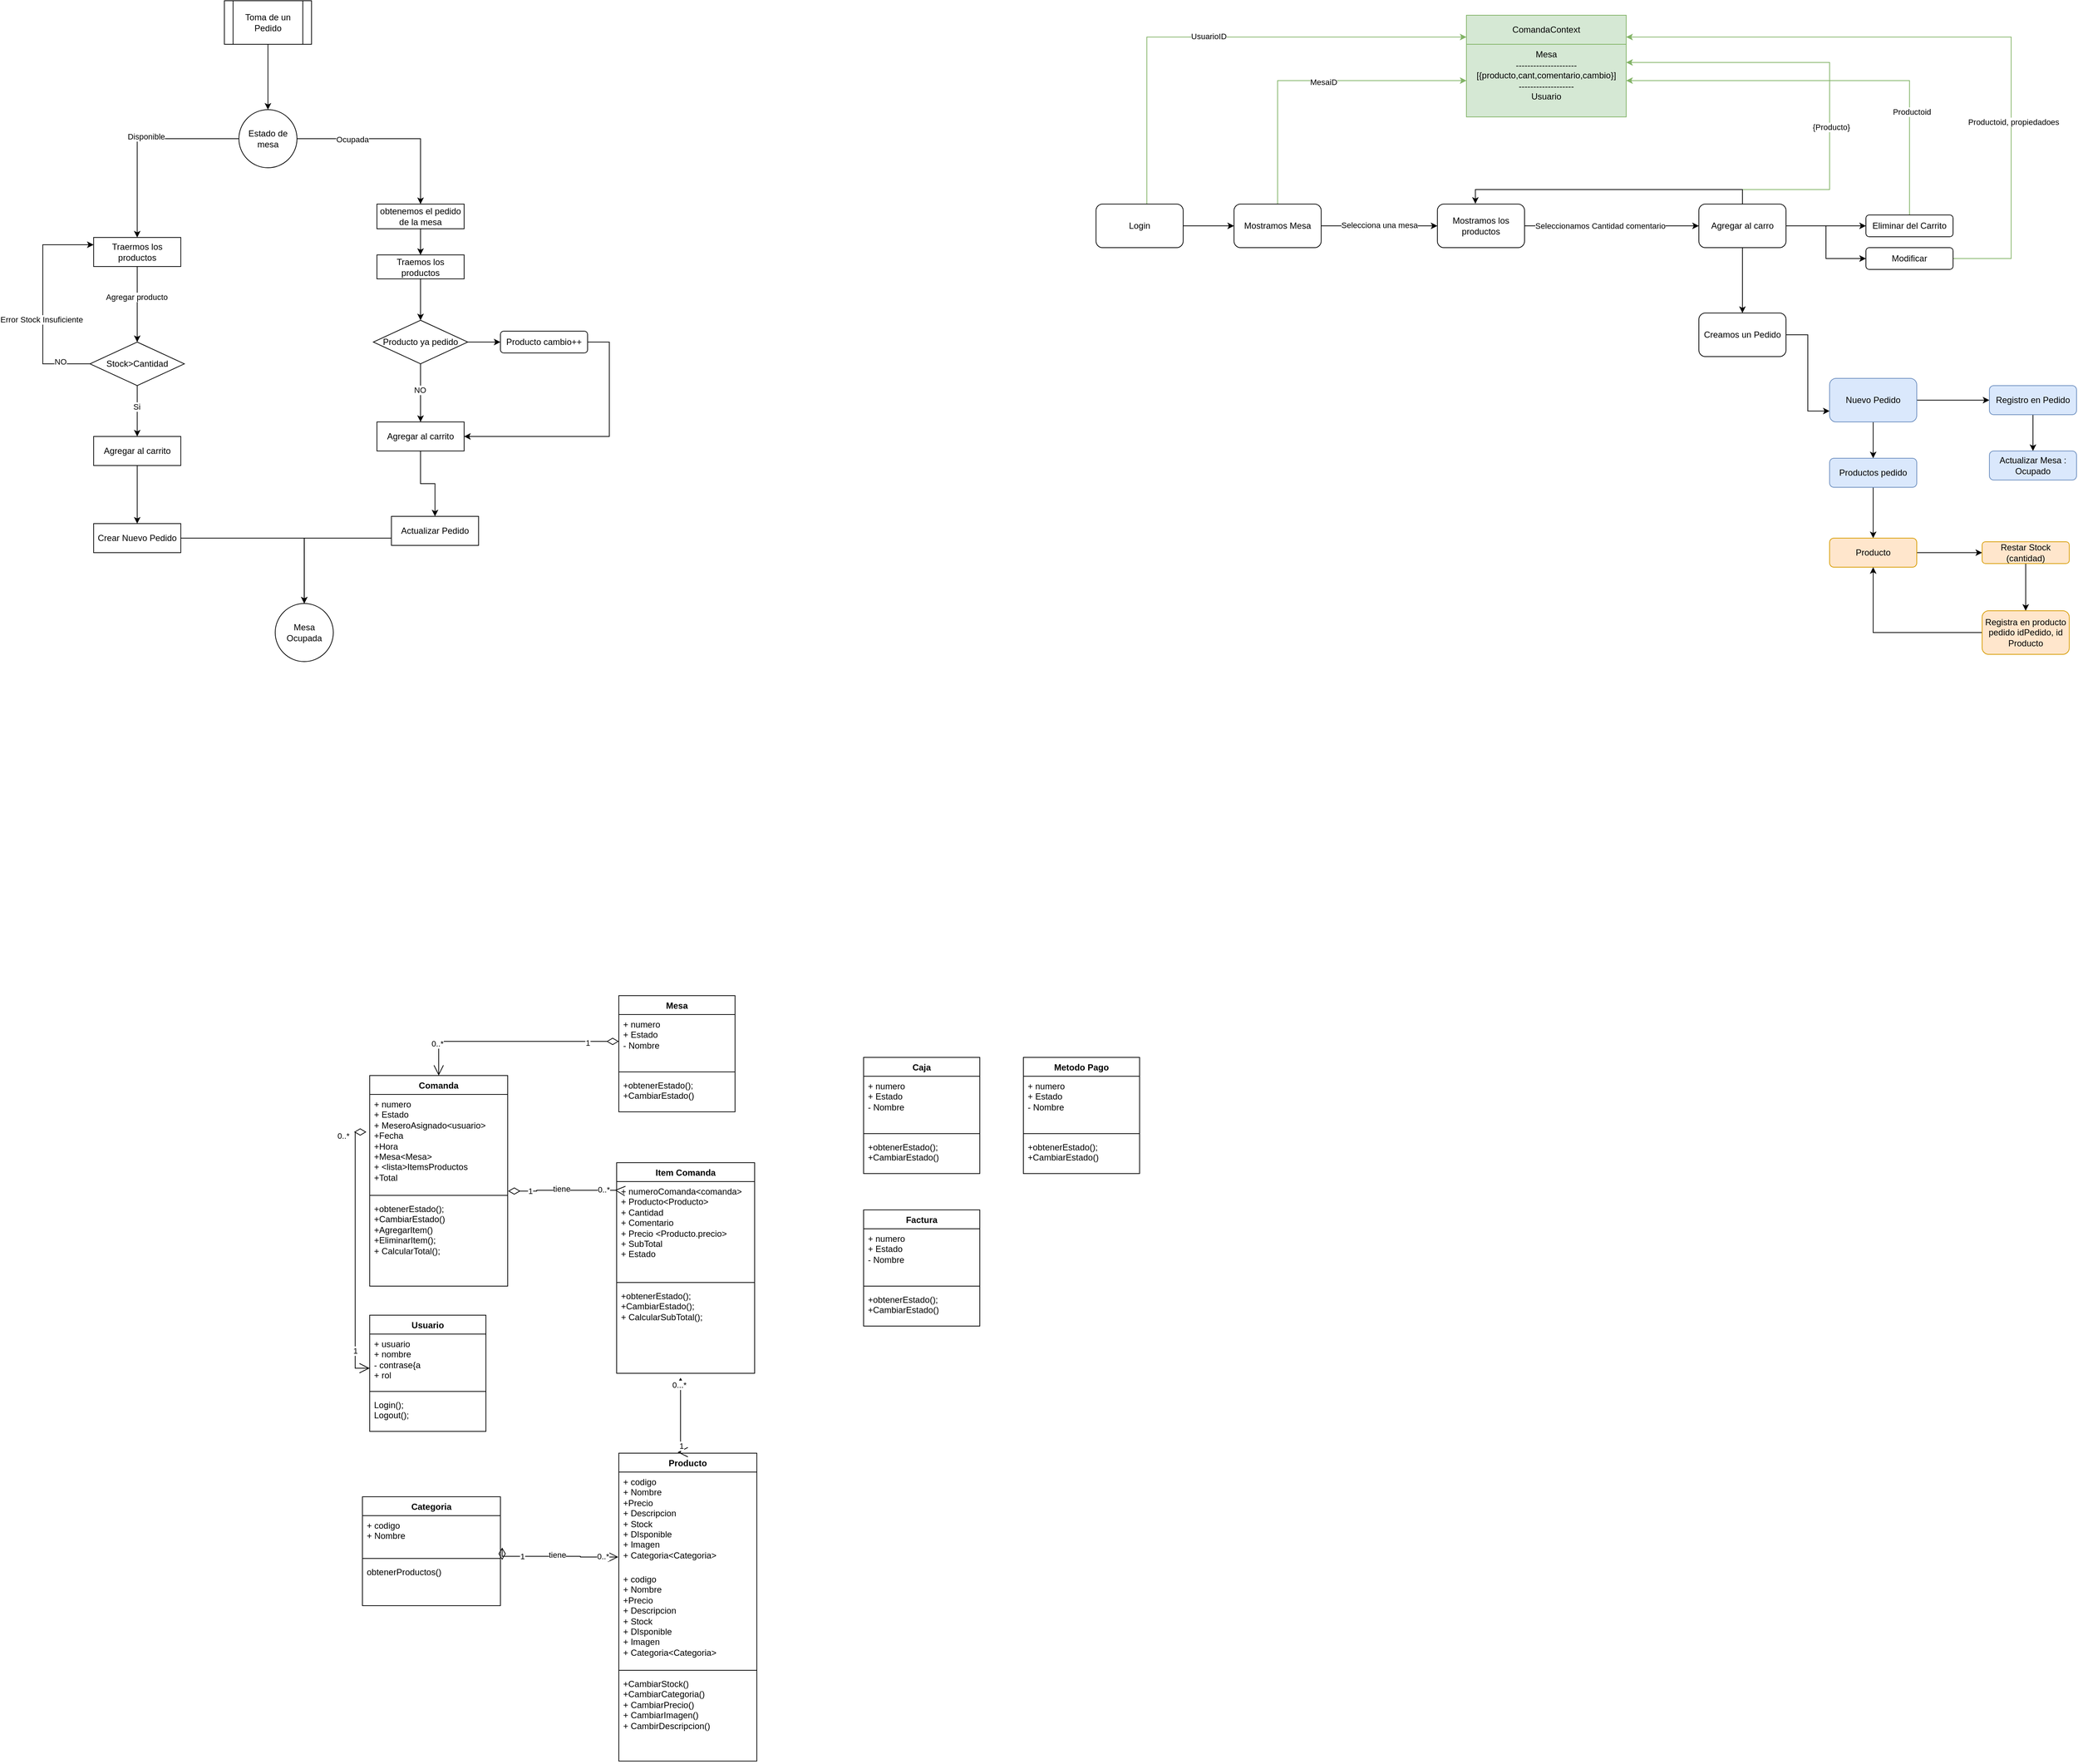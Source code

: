 <mxfile version="24.8.6">
  <diagram name="Página-1" id="ZLfOOwjbxrJCBjGlawMk">
    <mxGraphModel dx="5086" dy="2642" grid="1" gridSize="10" guides="1" tooltips="1" connect="1" arrows="1" fold="1" page="1" pageScale="1" pageWidth="827" pageHeight="1169" math="0" shadow="0">
      <root>
        <mxCell id="0" />
        <mxCell id="1" parent="0" />
        <mxCell id="36kNRSXU-eASTzBY41m4-41" value="" style="edgeStyle=orthogonalEdgeStyle;rounded=0;orthogonalLoop=1;jettySize=auto;html=1;" parent="1" source="36kNRSXU-eASTzBY41m4-36" target="36kNRSXU-eASTzBY41m4-40" edge="1">
          <mxGeometry relative="1" as="geometry" />
        </mxCell>
        <mxCell id="36kNRSXU-eASTzBY41m4-42" value="&lt;div&gt;Seleccionamos Cantidad comentario&lt;/div&gt;" style="edgeLabel;html=1;align=center;verticalAlign=middle;resizable=0;points=[];" parent="36kNRSXU-eASTzBY41m4-41" vertex="1" connectable="0">
          <mxGeometry x="-0.614" y="-1" relative="1" as="geometry">
            <mxPoint x="57" y="-1" as="offset" />
          </mxGeometry>
        </mxCell>
        <mxCell id="36kNRSXU-eASTzBY41m4-36" value="Mostramos los productos" style="rounded=1;whiteSpace=wrap;html=1;" parent="1" vertex="1">
          <mxGeometry x="300" y="-750" width="120" height="60" as="geometry" />
        </mxCell>
        <mxCell id="36kNRSXU-eASTzBY41m4-38" style="edgeStyle=orthogonalEdgeStyle;rounded=0;orthogonalLoop=1;jettySize=auto;html=1;entryX=0;entryY=0.5;entryDx=0;entryDy=0;" parent="1" source="36kNRSXU-eASTzBY41m4-37" target="36kNRSXU-eASTzBY41m4-36" edge="1">
          <mxGeometry relative="1" as="geometry" />
        </mxCell>
        <mxCell id="36kNRSXU-eASTzBY41m4-39" value="Selecciona una mesa" style="edgeLabel;html=1;align=center;verticalAlign=middle;resizable=0;points=[];" parent="36kNRSXU-eASTzBY41m4-38" vertex="1" connectable="0">
          <mxGeometry x="-0.003" y="1" relative="1" as="geometry">
            <mxPoint as="offset" />
          </mxGeometry>
        </mxCell>
        <mxCell id="36kNRSXU-eASTzBY41m4-54" style="edgeStyle=orthogonalEdgeStyle;rounded=0;orthogonalLoop=1;jettySize=auto;html=1;entryX=0;entryY=0.5;entryDx=0;entryDy=0;fillColor=#d5e8d4;strokeColor=#82b366;" parent="1" source="36kNRSXU-eASTzBY41m4-37" target="36kNRSXU-eASTzBY41m4-52" edge="1">
          <mxGeometry relative="1" as="geometry">
            <mxPoint x="80" y="-930" as="targetPoint" />
            <Array as="points">
              <mxPoint x="80" y="-920" />
            </Array>
          </mxGeometry>
        </mxCell>
        <mxCell id="36kNRSXU-eASTzBY41m4-55" value="MesaiD" style="edgeLabel;html=1;align=center;verticalAlign=middle;resizable=0;points=[];" parent="36kNRSXU-eASTzBY41m4-54" vertex="1" connectable="0">
          <mxGeometry x="0.083" y="-2" relative="1" as="geometry">
            <mxPoint as="offset" />
          </mxGeometry>
        </mxCell>
        <mxCell id="36kNRSXU-eASTzBY41m4-37" value="Mostramos Mesa" style="rounded=1;whiteSpace=wrap;html=1;" parent="1" vertex="1">
          <mxGeometry x="20" y="-750" width="120" height="60" as="geometry" />
        </mxCell>
        <mxCell id="36kNRSXU-eASTzBY41m4-46" value="" style="edgeStyle=orthogonalEdgeStyle;rounded=0;orthogonalLoop=1;jettySize=auto;html=1;" parent="1" source="36kNRSXU-eASTzBY41m4-40" target="36kNRSXU-eASTzBY41m4-45" edge="1">
          <mxGeometry relative="1" as="geometry" />
        </mxCell>
        <mxCell id="36kNRSXU-eASTzBY41m4-49" style="edgeStyle=orthogonalEdgeStyle;rounded=0;orthogonalLoop=1;jettySize=auto;html=1;entryX=1;entryY=0.25;entryDx=0;entryDy=0;fillColor=#d5e8d4;strokeColor=#82b366;exitX=0.5;exitY=0;exitDx=0;exitDy=0;" parent="1" source="36kNRSXU-eASTzBY41m4-40" target="36kNRSXU-eASTzBY41m4-52" edge="1">
          <mxGeometry relative="1" as="geometry">
            <mxPoint x="830" y="-750" as="sourcePoint" />
            <mxPoint x="875" y="-760" as="targetPoint" />
            <Array as="points">
              <mxPoint x="720" y="-770" />
              <mxPoint x="840" y="-770" />
              <mxPoint x="840" y="-945" />
            </Array>
          </mxGeometry>
        </mxCell>
        <mxCell id="36kNRSXU-eASTzBY41m4-60" value="{Producto}" style="edgeLabel;html=1;align=center;verticalAlign=middle;resizable=0;points=[];" parent="36kNRSXU-eASTzBY41m4-49" vertex="1" connectable="0">
          <mxGeometry x="-0.239" y="-2" relative="1" as="geometry">
            <mxPoint as="offset" />
          </mxGeometry>
        </mxCell>
        <mxCell id="36kNRSXU-eASTzBY41m4-62" value="" style="edgeStyle=orthogonalEdgeStyle;rounded=0;orthogonalLoop=1;jettySize=auto;html=1;exitX=1;exitY=0.5;exitDx=0;exitDy=0;" parent="1" source="36kNRSXU-eASTzBY41m4-40" target="36kNRSXU-eASTzBY41m4-61" edge="1">
          <mxGeometry relative="1" as="geometry">
            <mxPoint x="790" y="-690" as="sourcePoint" />
          </mxGeometry>
        </mxCell>
        <mxCell id="36kNRSXU-eASTzBY41m4-68" style="edgeStyle=orthogonalEdgeStyle;rounded=0;orthogonalLoop=1;jettySize=auto;html=1;exitX=1;exitY=0.5;exitDx=0;exitDy=0;entryX=0;entryY=0.5;entryDx=0;entryDy=0;" parent="1" source="36kNRSXU-eASTzBY41m4-40" target="36kNRSXU-eASTzBY41m4-66" edge="1">
          <mxGeometry relative="1" as="geometry" />
        </mxCell>
        <mxCell id="36kNRSXU-eASTzBY41m4-40" value="Agregar al carro" style="whiteSpace=wrap;html=1;rounded=1;" parent="1" vertex="1">
          <mxGeometry x="660" y="-750" width="120" height="60" as="geometry" />
        </mxCell>
        <mxCell id="ApmutINnozND2xl8l0p_-15" style="edgeStyle=orthogonalEdgeStyle;rounded=0;orthogonalLoop=1;jettySize=auto;html=1;entryX=0;entryY=0.75;entryDx=0;entryDy=0;" parent="1" source="36kNRSXU-eASTzBY41m4-45" target="ApmutINnozND2xl8l0p_-1" edge="1">
          <mxGeometry relative="1" as="geometry" />
        </mxCell>
        <mxCell id="36kNRSXU-eASTzBY41m4-45" value="Creamos un Pedido" style="whiteSpace=wrap;html=1;rounded=1;" parent="1" vertex="1">
          <mxGeometry x="660" y="-600" width="120" height="60" as="geometry" />
        </mxCell>
        <mxCell id="36kNRSXU-eASTzBY41m4-53" value="" style="group" parent="1" vertex="1" connectable="0">
          <mxGeometry x="340" y="-1010" width="220" height="140" as="geometry" />
        </mxCell>
        <mxCell id="36kNRSXU-eASTzBY41m4-51" value="ComandaContext" style="rounded=0;whiteSpace=wrap;html=1;fillColor=#d5e8d4;strokeColor=#82b366;" parent="36kNRSXU-eASTzBY41m4-53" vertex="1">
          <mxGeometry width="220.0" height="40" as="geometry" />
        </mxCell>
        <mxCell id="36kNRSXU-eASTzBY41m4-52" value="Mesa&lt;div&gt;---------------------&lt;/div&gt;&lt;div&gt;[{producto,cant,comentario,cambio}]&lt;/div&gt;&lt;div&gt;-------------------&lt;/div&gt;&lt;div&gt;Usuario&lt;/div&gt;&lt;div&gt;&lt;br&gt;&lt;/div&gt;" style="rounded=0;whiteSpace=wrap;html=1;fillColor=#d5e8d4;strokeColor=#82b366;" parent="36kNRSXU-eASTzBY41m4-53" vertex="1">
          <mxGeometry y="40" width="220.0" height="100" as="geometry" />
        </mxCell>
        <mxCell id="36kNRSXU-eASTzBY41m4-57" style="edgeStyle=orthogonalEdgeStyle;rounded=0;orthogonalLoop=1;jettySize=auto;html=1;entryX=0;entryY=0.75;entryDx=0;entryDy=0;fillColor=#d5e8d4;strokeColor=#82b366;" parent="1" source="36kNRSXU-eASTzBY41m4-56" target="36kNRSXU-eASTzBY41m4-51" edge="1">
          <mxGeometry relative="1" as="geometry">
            <Array as="points">
              <mxPoint x="-100" y="-980" />
            </Array>
          </mxGeometry>
        </mxCell>
        <mxCell id="36kNRSXU-eASTzBY41m4-58" value="UsuarioID" style="edgeLabel;html=1;align=center;verticalAlign=middle;resizable=0;points=[];" parent="36kNRSXU-eASTzBY41m4-57" vertex="1" connectable="0">
          <mxGeometry x="-0.06" y="1" relative="1" as="geometry">
            <mxPoint as="offset" />
          </mxGeometry>
        </mxCell>
        <mxCell id="36kNRSXU-eASTzBY41m4-59" style="edgeStyle=orthogonalEdgeStyle;rounded=0;orthogonalLoop=1;jettySize=auto;html=1;exitX=1;exitY=0.5;exitDx=0;exitDy=0;entryX=0;entryY=0.5;entryDx=0;entryDy=0;" parent="1" source="36kNRSXU-eASTzBY41m4-56" target="36kNRSXU-eASTzBY41m4-37" edge="1">
          <mxGeometry relative="1" as="geometry" />
        </mxCell>
        <mxCell id="36kNRSXU-eASTzBY41m4-56" value="Login" style="rounded=1;whiteSpace=wrap;html=1;" parent="1" vertex="1">
          <mxGeometry x="-170" y="-750" width="120" height="60" as="geometry" />
        </mxCell>
        <mxCell id="36kNRSXU-eASTzBY41m4-64" style="edgeStyle=orthogonalEdgeStyle;rounded=0;orthogonalLoop=1;jettySize=auto;html=1;entryX=1;entryY=0.5;entryDx=0;entryDy=0;fillColor=#d5e8d4;strokeColor=#82b366;" parent="1" source="36kNRSXU-eASTzBY41m4-61" target="36kNRSXU-eASTzBY41m4-52" edge="1">
          <mxGeometry relative="1" as="geometry">
            <Array as="points">
              <mxPoint x="950" y="-920" />
            </Array>
          </mxGeometry>
        </mxCell>
        <mxCell id="36kNRSXU-eASTzBY41m4-65" value="Productoid" style="edgeLabel;html=1;align=center;verticalAlign=middle;resizable=0;points=[];" parent="36kNRSXU-eASTzBY41m4-64" vertex="1" connectable="0">
          <mxGeometry x="-0.504" y="-3" relative="1" as="geometry">
            <mxPoint as="offset" />
          </mxGeometry>
        </mxCell>
        <mxCell id="36kNRSXU-eASTzBY41m4-61" value="Eliminar del Carrito" style="whiteSpace=wrap;html=1;rounded=1;" parent="1" vertex="1">
          <mxGeometry x="890" y="-735" width="120" height="30" as="geometry" />
        </mxCell>
        <mxCell id="36kNRSXU-eASTzBY41m4-63" style="edgeStyle=orthogonalEdgeStyle;rounded=0;orthogonalLoop=1;jettySize=auto;html=1;exitX=0.5;exitY=0;exitDx=0;exitDy=0;entryX=0.436;entryY=-0.008;entryDx=0;entryDy=0;entryPerimeter=0;" parent="1" source="36kNRSXU-eASTzBY41m4-40" target="36kNRSXU-eASTzBY41m4-36" edge="1">
          <mxGeometry relative="1" as="geometry" />
        </mxCell>
        <mxCell id="36kNRSXU-eASTzBY41m4-69" style="edgeStyle=orthogonalEdgeStyle;rounded=0;orthogonalLoop=1;jettySize=auto;html=1;entryX=1;entryY=0.75;entryDx=0;entryDy=0;fillColor=#d5e8d4;strokeColor=#82b366;" parent="1" source="36kNRSXU-eASTzBY41m4-66" target="36kNRSXU-eASTzBY41m4-51" edge="1">
          <mxGeometry relative="1" as="geometry">
            <Array as="points">
              <mxPoint x="1090" y="-675" />
              <mxPoint x="1090" y="-980" />
            </Array>
          </mxGeometry>
        </mxCell>
        <mxCell id="36kNRSXU-eASTzBY41m4-70" value="Productoid, propiedadoes" style="edgeLabel;html=1;align=center;verticalAlign=middle;resizable=0;points=[];" parent="36kNRSXU-eASTzBY41m4-69" vertex="1" connectable="0">
          <mxGeometry x="-0.414" y="-3" relative="1" as="geometry">
            <mxPoint as="offset" />
          </mxGeometry>
        </mxCell>
        <mxCell id="36kNRSXU-eASTzBY41m4-66" value="Modificar" style="whiteSpace=wrap;html=1;rounded=1;" parent="1" vertex="1">
          <mxGeometry x="890" y="-690" width="120" height="30" as="geometry" />
        </mxCell>
        <mxCell id="ApmutINnozND2xl8l0p_-3" value="" style="edgeStyle=orthogonalEdgeStyle;rounded=0;orthogonalLoop=1;jettySize=auto;html=1;" parent="1" source="ApmutINnozND2xl8l0p_-1" target="ApmutINnozND2xl8l0p_-2" edge="1">
          <mxGeometry relative="1" as="geometry" />
        </mxCell>
        <mxCell id="ApmutINnozND2xl8l0p_-7" style="edgeStyle=orthogonalEdgeStyle;rounded=0;orthogonalLoop=1;jettySize=auto;html=1;entryX=0.5;entryY=0;entryDx=0;entryDy=0;" parent="1" source="ApmutINnozND2xl8l0p_-1" target="ApmutINnozND2xl8l0p_-6" edge="1">
          <mxGeometry relative="1" as="geometry" />
        </mxCell>
        <mxCell id="ApmutINnozND2xl8l0p_-1" value="Nuevo Pedido" style="whiteSpace=wrap;html=1;rounded=1;fillColor=#dae8fc;strokeColor=#6c8ebf;" parent="1" vertex="1">
          <mxGeometry x="840" y="-510" width="120" height="60" as="geometry" />
        </mxCell>
        <mxCell id="ApmutINnozND2xl8l0p_-5" value="" style="edgeStyle=orthogonalEdgeStyle;rounded=0;orthogonalLoop=1;jettySize=auto;html=1;" parent="1" source="ApmutINnozND2xl8l0p_-2" target="ApmutINnozND2xl8l0p_-4" edge="1">
          <mxGeometry relative="1" as="geometry" />
        </mxCell>
        <mxCell id="ApmutINnozND2xl8l0p_-2" value="Registro en Pedido" style="whiteSpace=wrap;html=1;fillColor=#dae8fc;strokeColor=#6c8ebf;rounded=1;" parent="1" vertex="1">
          <mxGeometry x="1060" y="-500" width="120" height="40" as="geometry" />
        </mxCell>
        <mxCell id="ApmutINnozND2xl8l0p_-4" value="Actualizar Mesa : Ocupado" style="whiteSpace=wrap;html=1;fillColor=#dae8fc;strokeColor=#6c8ebf;rounded=1;" parent="1" vertex="1">
          <mxGeometry x="1060" y="-410" width="120" height="40" as="geometry" />
        </mxCell>
        <mxCell id="ApmutINnozND2xl8l0p_-9" value="" style="edgeStyle=orthogonalEdgeStyle;rounded=0;orthogonalLoop=1;jettySize=auto;html=1;" parent="1" source="ApmutINnozND2xl8l0p_-6" target="ApmutINnozND2xl8l0p_-8" edge="1">
          <mxGeometry relative="1" as="geometry" />
        </mxCell>
        <mxCell id="ApmutINnozND2xl8l0p_-6" value="Productos pedido" style="whiteSpace=wrap;html=1;fillColor=#dae8fc;strokeColor=#6c8ebf;rounded=1;" parent="1" vertex="1">
          <mxGeometry x="840" y="-400" width="120" height="40" as="geometry" />
        </mxCell>
        <mxCell id="ApmutINnozND2xl8l0p_-11" value="" style="edgeStyle=orthogonalEdgeStyle;rounded=0;orthogonalLoop=1;jettySize=auto;html=1;" parent="1" source="ApmutINnozND2xl8l0p_-8" target="ApmutINnozND2xl8l0p_-10" edge="1">
          <mxGeometry relative="1" as="geometry" />
        </mxCell>
        <mxCell id="ApmutINnozND2xl8l0p_-8" value="Producto" style="whiteSpace=wrap;html=1;fillColor=#ffe6cc;strokeColor=#d79b00;rounded=1;" parent="1" vertex="1">
          <mxGeometry x="840" y="-290" width="120" height="40" as="geometry" />
        </mxCell>
        <mxCell id="ApmutINnozND2xl8l0p_-13" value="" style="edgeStyle=orthogonalEdgeStyle;rounded=0;orthogonalLoop=1;jettySize=auto;html=1;" parent="1" source="ApmutINnozND2xl8l0p_-10" target="ApmutINnozND2xl8l0p_-12" edge="1">
          <mxGeometry relative="1" as="geometry" />
        </mxCell>
        <mxCell id="ApmutINnozND2xl8l0p_-10" value="Restar Stock (cantidad)" style="whiteSpace=wrap;html=1;fillColor=#ffe6cc;strokeColor=#d79b00;rounded=1;" parent="1" vertex="1">
          <mxGeometry x="1050" y="-285" width="120" height="30" as="geometry" />
        </mxCell>
        <mxCell id="ApmutINnozND2xl8l0p_-14" style="edgeStyle=orthogonalEdgeStyle;rounded=0;orthogonalLoop=1;jettySize=auto;html=1;" parent="1" source="ApmutINnozND2xl8l0p_-12" target="ApmutINnozND2xl8l0p_-8" edge="1">
          <mxGeometry relative="1" as="geometry" />
        </mxCell>
        <mxCell id="ApmutINnozND2xl8l0p_-12" value="Registra en producto pedido idPedido, id Producto" style="whiteSpace=wrap;html=1;fillColor=#ffe6cc;strokeColor=#d79b00;rounded=1;" parent="1" vertex="1">
          <mxGeometry x="1050" y="-190" width="120" height="60" as="geometry" />
        </mxCell>
        <mxCell id="ApmutINnozND2xl8l0p_-19" value="" style="edgeStyle=orthogonalEdgeStyle;rounded=0;orthogonalLoop=1;jettySize=auto;html=1;entryX=0.5;entryY=0;entryDx=0;entryDy=0;" parent="1" source="ApmutINnozND2xl8l0p_-17" target="ApmutINnozND2xl8l0p_-21" edge="1">
          <mxGeometry relative="1" as="geometry">
            <mxPoint x="-1310.09" y="-890" as="targetPoint" />
          </mxGeometry>
        </mxCell>
        <mxCell id="ApmutINnozND2xl8l0p_-17" value="Toma de un Pedido" style="shape=process;whiteSpace=wrap;html=1;backgroundOutline=1;" parent="1" vertex="1">
          <mxGeometry x="-1370.09" y="-1030" width="120" height="60" as="geometry" />
        </mxCell>
        <mxCell id="ApmutINnozND2xl8l0p_-23" value="" style="edgeStyle=orthogonalEdgeStyle;rounded=0;orthogonalLoop=1;jettySize=auto;html=1;" parent="1" source="ApmutINnozND2xl8l0p_-21" target="ApmutINnozND2xl8l0p_-22" edge="1">
          <mxGeometry relative="1" as="geometry">
            <Array as="points">
              <mxPoint x="-1100" y="-840" />
            </Array>
          </mxGeometry>
        </mxCell>
        <mxCell id="ApmutINnozND2xl8l0p_-24" value="Ocupada" style="edgeLabel;html=1;align=center;verticalAlign=middle;resizable=0;points=[];" parent="ApmutINnozND2xl8l0p_-23" vertex="1" connectable="0">
          <mxGeometry x="-0.42" y="-1" relative="1" as="geometry">
            <mxPoint as="offset" />
          </mxGeometry>
        </mxCell>
        <mxCell id="ApmutINnozND2xl8l0p_-30" value="" style="edgeStyle=orthogonalEdgeStyle;rounded=0;orthogonalLoop=1;jettySize=auto;html=1;" parent="1" source="ApmutINnozND2xl8l0p_-21" target="ApmutINnozND2xl8l0p_-29" edge="1">
          <mxGeometry relative="1" as="geometry" />
        </mxCell>
        <mxCell id="ApmutINnozND2xl8l0p_-31" value="Disponible" style="edgeLabel;html=1;align=center;verticalAlign=middle;resizable=0;points=[];" parent="ApmutINnozND2xl8l0p_-30" vertex="1" connectable="0">
          <mxGeometry x="-0.072" y="-3" relative="1" as="geometry">
            <mxPoint as="offset" />
          </mxGeometry>
        </mxCell>
        <mxCell id="ApmutINnozND2xl8l0p_-21" value="Estado de mesa" style="ellipse;whiteSpace=wrap;html=1;aspect=fixed;" parent="1" vertex="1">
          <mxGeometry x="-1350.09" y="-880" width="80" height="80" as="geometry" />
        </mxCell>
        <mxCell id="ApmutINnozND2xl8l0p_-44" value="" style="edgeStyle=orthogonalEdgeStyle;rounded=0;orthogonalLoop=1;jettySize=auto;html=1;" parent="1" source="ApmutINnozND2xl8l0p_-22" target="ApmutINnozND2xl8l0p_-43" edge="1">
          <mxGeometry relative="1" as="geometry" />
        </mxCell>
        <mxCell id="ApmutINnozND2xl8l0p_-22" value="obtenemos el pedido de la mesa" style="whiteSpace=wrap;html=1;" parent="1" vertex="1">
          <mxGeometry x="-1160.0" y="-750" width="120" height="34" as="geometry" />
        </mxCell>
        <mxCell id="ApmutINnozND2xl8l0p_-33" value="" style="edgeStyle=orthogonalEdgeStyle;rounded=0;orthogonalLoop=1;jettySize=auto;html=1;entryX=0.5;entryY=0;entryDx=0;entryDy=0;" parent="1" source="ApmutINnozND2xl8l0p_-29" target="ApmutINnozND2xl8l0p_-34" edge="1">
          <mxGeometry relative="1" as="geometry">
            <mxPoint x="-1490.09" y="-594" as="targetPoint" />
          </mxGeometry>
        </mxCell>
        <mxCell id="ApmutINnozND2xl8l0p_-35" value="Agregar producto" style="edgeLabel;html=1;align=center;verticalAlign=middle;resizable=0;points=[];" parent="ApmutINnozND2xl8l0p_-33" vertex="1" connectable="0">
          <mxGeometry x="-0.189" y="-1" relative="1" as="geometry">
            <mxPoint as="offset" />
          </mxGeometry>
        </mxCell>
        <mxCell id="ApmutINnozND2xl8l0p_-29" value="Traermos los productos" style="whiteSpace=wrap;html=1;" parent="1" vertex="1">
          <mxGeometry x="-1550.09" y="-704" width="120" height="40" as="geometry" />
        </mxCell>
        <mxCell id="ApmutINnozND2xl8l0p_-37" value="" style="edgeStyle=orthogonalEdgeStyle;rounded=0;orthogonalLoop=1;jettySize=auto;html=1;" parent="1" source="ApmutINnozND2xl8l0p_-34" target="ApmutINnozND2xl8l0p_-36" edge="1">
          <mxGeometry relative="1" as="geometry" />
        </mxCell>
        <mxCell id="ApmutINnozND2xl8l0p_-38" value="Si" style="edgeLabel;html=1;align=center;verticalAlign=middle;resizable=0;points=[];" parent="ApmutINnozND2xl8l0p_-37" vertex="1" connectable="0">
          <mxGeometry x="-0.165" y="-1" relative="1" as="geometry">
            <mxPoint as="offset" />
          </mxGeometry>
        </mxCell>
        <mxCell id="ApmutINnozND2xl8l0p_-39" style="edgeStyle=orthogonalEdgeStyle;rounded=0;orthogonalLoop=1;jettySize=auto;html=1;exitX=0;exitY=0.5;exitDx=0;exitDy=0;entryX=0;entryY=0.25;entryDx=0;entryDy=0;" parent="1" source="ApmutINnozND2xl8l0p_-34" target="ApmutINnozND2xl8l0p_-29" edge="1">
          <mxGeometry relative="1" as="geometry">
            <Array as="points">
              <mxPoint x="-1620.09" y="-530" />
              <mxPoint x="-1620.09" y="-694" />
            </Array>
          </mxGeometry>
        </mxCell>
        <mxCell id="ApmutINnozND2xl8l0p_-40" value="Error Stock Insuficiente" style="edgeLabel;html=1;align=center;verticalAlign=middle;resizable=0;points=[];" parent="ApmutINnozND2xl8l0p_-39" vertex="1" connectable="0">
          <mxGeometry x="-0.156" y="2" relative="1" as="geometry">
            <mxPoint as="offset" />
          </mxGeometry>
        </mxCell>
        <mxCell id="ApmutINnozND2xl8l0p_-46" value="NO" style="edgeLabel;html=1;align=center;verticalAlign=middle;resizable=0;points=[];" parent="ApmutINnozND2xl8l0p_-39" vertex="1" connectable="0">
          <mxGeometry x="-0.727" y="-3" relative="1" as="geometry">
            <mxPoint as="offset" />
          </mxGeometry>
        </mxCell>
        <mxCell id="ApmutINnozND2xl8l0p_-34" value="Stock&amp;gt;Cantidad" style="rhombus;whiteSpace=wrap;html=1;" parent="1" vertex="1">
          <mxGeometry x="-1555.09" y="-560" width="130" height="60" as="geometry" />
        </mxCell>
        <mxCell id="ApmutINnozND2xl8l0p_-42" value="" style="edgeStyle=orthogonalEdgeStyle;rounded=0;orthogonalLoop=1;jettySize=auto;html=1;" parent="1" source="ApmutINnozND2xl8l0p_-36" target="ApmutINnozND2xl8l0p_-41" edge="1">
          <mxGeometry relative="1" as="geometry" />
        </mxCell>
        <mxCell id="ApmutINnozND2xl8l0p_-36" value="Agregar al carrito" style="whiteSpace=wrap;html=1;" parent="1" vertex="1">
          <mxGeometry x="-1550.09" y="-430" width="120" height="40" as="geometry" />
        </mxCell>
        <mxCell id="ApmutINnozND2xl8l0p_-64" value="" style="edgeStyle=orthogonalEdgeStyle;rounded=0;orthogonalLoop=1;jettySize=auto;html=1;" parent="1" source="ApmutINnozND2xl8l0p_-41" target="ApmutINnozND2xl8l0p_-63" edge="1">
          <mxGeometry relative="1" as="geometry" />
        </mxCell>
        <mxCell id="ApmutINnozND2xl8l0p_-41" value="Crear Nuevo Pedido" style="whiteSpace=wrap;html=1;" parent="1" vertex="1">
          <mxGeometry x="-1550.09" y="-310" width="120" height="40" as="geometry" />
        </mxCell>
        <mxCell id="ApmutINnozND2xl8l0p_-47" style="edgeStyle=orthogonalEdgeStyle;rounded=0;orthogonalLoop=1;jettySize=auto;html=1;entryX=0.5;entryY=0;entryDx=0;entryDy=0;" parent="1" source="ApmutINnozND2xl8l0p_-43" target="ApmutINnozND2xl8l0p_-45" edge="1">
          <mxGeometry relative="1" as="geometry" />
        </mxCell>
        <mxCell id="ApmutINnozND2xl8l0p_-43" value="Traemos los productos" style="whiteSpace=wrap;html=1;" parent="1" vertex="1">
          <mxGeometry x="-1160.0" y="-680" width="120" height="33" as="geometry" />
        </mxCell>
        <mxCell id="ApmutINnozND2xl8l0p_-52" value="" style="edgeStyle=orthogonalEdgeStyle;rounded=0;orthogonalLoop=1;jettySize=auto;html=1;entryX=0;entryY=0.5;entryDx=0;entryDy=0;" parent="1" source="ApmutINnozND2xl8l0p_-45" target="ApmutINnozND2xl8l0p_-61" edge="1">
          <mxGeometry relative="1" as="geometry">
            <mxPoint x="-920.09" y="-560" as="targetPoint" />
          </mxGeometry>
        </mxCell>
        <mxCell id="ApmutINnozND2xl8l0p_-54" value="" style="edgeStyle=orthogonalEdgeStyle;rounded=0;orthogonalLoop=1;jettySize=auto;html=1;" parent="1" source="ApmutINnozND2xl8l0p_-45" target="ApmutINnozND2xl8l0p_-53" edge="1">
          <mxGeometry relative="1" as="geometry" />
        </mxCell>
        <mxCell id="ApmutINnozND2xl8l0p_-55" value="NO" style="edgeLabel;html=1;align=center;verticalAlign=middle;resizable=0;points=[];" parent="ApmutINnozND2xl8l0p_-54" vertex="1" connectable="0">
          <mxGeometry x="-0.113" y="-1" relative="1" as="geometry">
            <mxPoint as="offset" />
          </mxGeometry>
        </mxCell>
        <mxCell id="ApmutINnozND2xl8l0p_-45" value="Producto ya pedido" style="rhombus;whiteSpace=wrap;html=1;" parent="1" vertex="1">
          <mxGeometry x="-1165.0" y="-590" width="130" height="60" as="geometry" />
        </mxCell>
        <mxCell id="ApmutINnozND2xl8l0p_-57" style="edgeStyle=orthogonalEdgeStyle;rounded=0;orthogonalLoop=1;jettySize=auto;html=1;entryX=0.5;entryY=0;entryDx=0;entryDy=0;" parent="1" source="ApmutINnozND2xl8l0p_-53" target="ApmutINnozND2xl8l0p_-56" edge="1">
          <mxGeometry relative="1" as="geometry" />
        </mxCell>
        <mxCell id="ApmutINnozND2xl8l0p_-53" value="Agregar al carrito" style="whiteSpace=wrap;html=1;" parent="1" vertex="1">
          <mxGeometry x="-1160.0" y="-450" width="120" height="40" as="geometry" />
        </mxCell>
        <mxCell id="ApmutINnozND2xl8l0p_-65" style="edgeStyle=orthogonalEdgeStyle;rounded=0;orthogonalLoop=1;jettySize=auto;html=1;entryX=0.5;entryY=0;entryDx=0;entryDy=0;" parent="1" source="ApmutINnozND2xl8l0p_-56" target="ApmutINnozND2xl8l0p_-63" edge="1">
          <mxGeometry relative="1" as="geometry">
            <Array as="points">
              <mxPoint x="-1260.09" y="-290" />
            </Array>
          </mxGeometry>
        </mxCell>
        <mxCell id="ApmutINnozND2xl8l0p_-56" value="Actualizar Pedido" style="whiteSpace=wrap;html=1;" parent="1" vertex="1">
          <mxGeometry x="-1140.09" y="-320" width="120" height="40" as="geometry" />
        </mxCell>
        <mxCell id="ApmutINnozND2xl8l0p_-62" style="edgeStyle=orthogonalEdgeStyle;rounded=0;orthogonalLoop=1;jettySize=auto;html=1;entryX=1;entryY=0.5;entryDx=0;entryDy=0;" parent="1" source="ApmutINnozND2xl8l0p_-61" target="ApmutINnozND2xl8l0p_-53" edge="1">
          <mxGeometry relative="1" as="geometry">
            <Array as="points">
              <mxPoint x="-840.09" y="-430" />
            </Array>
          </mxGeometry>
        </mxCell>
        <mxCell id="ApmutINnozND2xl8l0p_-61" value="Producto cambio++" style="rounded=1;whiteSpace=wrap;html=1;" parent="1" vertex="1">
          <mxGeometry x="-990" y="-575" width="120" height="30" as="geometry" />
        </mxCell>
        <mxCell id="ApmutINnozND2xl8l0p_-63" value="Mesa Ocupada" style="ellipse;whiteSpace=wrap;html=1;" parent="1" vertex="1">
          <mxGeometry x="-1300.09" y="-200" width="80" height="80" as="geometry" />
        </mxCell>
        <mxCell id="ApmutINnozND2xl8l0p_-66" value="Usuario" style="swimlane;fontStyle=1;align=center;verticalAlign=top;childLayout=stackLayout;horizontal=1;startSize=26;horizontalStack=0;resizeParent=1;resizeParentMax=0;resizeLast=0;collapsible=1;marginBottom=0;whiteSpace=wrap;html=1;" parent="1" vertex="1">
          <mxGeometry x="-1170" y="780" width="160" height="160" as="geometry" />
        </mxCell>
        <mxCell id="ApmutINnozND2xl8l0p_-67" value="+ usuario&lt;div&gt;+ nombre&lt;/div&gt;&lt;div&gt;- contrase{a&lt;/div&gt;&lt;div&gt;+ rol&lt;/div&gt;&lt;div&gt;&lt;br&gt;&lt;/div&gt;" style="text;strokeColor=none;fillColor=none;align=left;verticalAlign=top;spacingLeft=4;spacingRight=4;overflow=hidden;rotatable=0;points=[[0,0.5],[1,0.5]];portConstraint=eastwest;whiteSpace=wrap;html=1;" parent="ApmutINnozND2xl8l0p_-66" vertex="1">
          <mxGeometry y="26" width="160" height="74" as="geometry" />
        </mxCell>
        <mxCell id="ApmutINnozND2xl8l0p_-68" value="" style="line;strokeWidth=1;fillColor=none;align=left;verticalAlign=middle;spacingTop=-1;spacingLeft=3;spacingRight=3;rotatable=0;labelPosition=right;points=[];portConstraint=eastwest;strokeColor=inherit;" parent="ApmutINnozND2xl8l0p_-66" vertex="1">
          <mxGeometry y="100" width="160" height="10" as="geometry" />
        </mxCell>
        <mxCell id="ApmutINnozND2xl8l0p_-69" value="Login();&lt;div&gt;Logout();&lt;/div&gt;" style="text;strokeColor=none;fillColor=none;align=left;verticalAlign=top;spacingLeft=4;spacingRight=4;overflow=hidden;rotatable=0;points=[[0,0.5],[1,0.5]];portConstraint=eastwest;whiteSpace=wrap;html=1;" parent="ApmutINnozND2xl8l0p_-66" vertex="1">
          <mxGeometry y="110" width="160" height="50" as="geometry" />
        </mxCell>
        <mxCell id="ApmutINnozND2xl8l0p_-70" value="Mesa" style="swimlane;fontStyle=1;align=center;verticalAlign=top;childLayout=stackLayout;horizontal=1;startSize=26;horizontalStack=0;resizeParent=1;resizeParentMax=0;resizeLast=0;collapsible=1;marginBottom=0;whiteSpace=wrap;html=1;" parent="1" vertex="1">
          <mxGeometry x="-827" y="340" width="160" height="160" as="geometry" />
        </mxCell>
        <mxCell id="ApmutINnozND2xl8l0p_-71" value="+ numero&lt;div&gt;+ Estado&lt;/div&gt;&lt;div&gt;- Nombre&lt;/div&gt;&lt;div&gt;&lt;br&gt;&lt;/div&gt;" style="text;strokeColor=none;fillColor=none;align=left;verticalAlign=top;spacingLeft=4;spacingRight=4;overflow=hidden;rotatable=0;points=[[0,0.5],[1,0.5]];portConstraint=eastwest;whiteSpace=wrap;html=1;" parent="ApmutINnozND2xl8l0p_-70" vertex="1">
          <mxGeometry y="26" width="160" height="74" as="geometry" />
        </mxCell>
        <mxCell id="ApmutINnozND2xl8l0p_-72" value="" style="line;strokeWidth=1;fillColor=none;align=left;verticalAlign=middle;spacingTop=-1;spacingLeft=3;spacingRight=3;rotatable=0;labelPosition=right;points=[];portConstraint=eastwest;strokeColor=inherit;" parent="ApmutINnozND2xl8l0p_-70" vertex="1">
          <mxGeometry y="100" width="160" height="10" as="geometry" />
        </mxCell>
        <mxCell id="ApmutINnozND2xl8l0p_-73" value="+obtenerEstado();&lt;div&gt;+CambiarEstado()&lt;/div&gt;" style="text;strokeColor=none;fillColor=none;align=left;verticalAlign=top;spacingLeft=4;spacingRight=4;overflow=hidden;rotatable=0;points=[[0,0.5],[1,0.5]];portConstraint=eastwest;whiteSpace=wrap;html=1;" parent="ApmutINnozND2xl8l0p_-70" vertex="1">
          <mxGeometry y="110" width="160" height="50" as="geometry" />
        </mxCell>
        <mxCell id="ApmutINnozND2xl8l0p_-74" value="Comanda" style="swimlane;fontStyle=1;align=center;verticalAlign=top;childLayout=stackLayout;horizontal=1;startSize=26;horizontalStack=0;resizeParent=1;resizeParentMax=0;resizeLast=0;collapsible=1;marginBottom=0;whiteSpace=wrap;html=1;" parent="1" vertex="1">
          <mxGeometry x="-1170" y="450" width="190" height="290" as="geometry" />
        </mxCell>
        <mxCell id="ApmutINnozND2xl8l0p_-75" value="+ numero&lt;div&gt;+ Estado&lt;/div&gt;&lt;div&gt;+ MeseroAsignado&amp;lt;usuario&amp;gt;&lt;/div&gt;&lt;div&gt;+Fecha&lt;/div&gt;&lt;div&gt;+Hora&lt;/div&gt;&lt;div&gt;+Mesa&amp;lt;Mesa&amp;gt;&lt;/div&gt;&lt;div&gt;+ &amp;lt;lista&amp;gt;ItemsProductos&lt;/div&gt;&lt;div&gt;+Total&lt;/div&gt;" style="text;strokeColor=none;fillColor=none;align=left;verticalAlign=top;spacingLeft=4;spacingRight=4;overflow=hidden;rotatable=0;points=[[0,0.5],[1,0.5]];portConstraint=eastwest;whiteSpace=wrap;html=1;" parent="ApmutINnozND2xl8l0p_-74" vertex="1">
          <mxGeometry y="26" width="190" height="134" as="geometry" />
        </mxCell>
        <mxCell id="ApmutINnozND2xl8l0p_-76" value="" style="line;strokeWidth=1;fillColor=none;align=left;verticalAlign=middle;spacingTop=-1;spacingLeft=3;spacingRight=3;rotatable=0;labelPosition=right;points=[];portConstraint=eastwest;strokeColor=inherit;" parent="ApmutINnozND2xl8l0p_-74" vertex="1">
          <mxGeometry y="160" width="190" height="10" as="geometry" />
        </mxCell>
        <mxCell id="ApmutINnozND2xl8l0p_-77" value="+obtenerEstado();&lt;div&gt;+CambiarEstado()&lt;/div&gt;&lt;div&gt;+AgregarItem()&lt;/div&gt;&lt;div&gt;+EliminarItem();&lt;/div&gt;&lt;div&gt;+ CalcularTotal();&lt;/div&gt;&lt;div&gt;&lt;br&gt;&lt;/div&gt;" style="text;strokeColor=none;fillColor=none;align=left;verticalAlign=top;spacingLeft=4;spacingRight=4;overflow=hidden;rotatable=0;points=[[0,0.5],[1,0.5]];portConstraint=eastwest;whiteSpace=wrap;html=1;" parent="ApmutINnozND2xl8l0p_-74" vertex="1">
          <mxGeometry y="170" width="190" height="120" as="geometry" />
        </mxCell>
        <mxCell id="ApmutINnozND2xl8l0p_-78" value="Item Comanda" style="swimlane;fontStyle=1;align=center;verticalAlign=top;childLayout=stackLayout;horizontal=1;startSize=26;horizontalStack=0;resizeParent=1;resizeParentMax=0;resizeLast=0;collapsible=1;marginBottom=0;whiteSpace=wrap;html=1;" parent="1" vertex="1">
          <mxGeometry x="-830" y="570" width="190" height="290" as="geometry" />
        </mxCell>
        <mxCell id="ApmutINnozND2xl8l0p_-79" value="+ numeroComanda&amp;lt;comanda&amp;gt;&lt;div&gt;+ Producto&amp;lt;Producto&amp;gt;&lt;/div&gt;&lt;div&gt;+ Cantidad&lt;/div&gt;&lt;div&gt;+ Comentario&lt;/div&gt;&lt;div&gt;+ Precio &amp;lt;Producto.precio&amp;gt;&lt;/div&gt;&lt;div&gt;+ SubTotal&lt;/div&gt;&lt;div&gt;+ Estado&lt;/div&gt;" style="text;strokeColor=none;fillColor=none;align=left;verticalAlign=top;spacingLeft=4;spacingRight=4;overflow=hidden;rotatable=0;points=[[0,0.5],[1,0.5]];portConstraint=eastwest;whiteSpace=wrap;html=1;" parent="ApmutINnozND2xl8l0p_-78" vertex="1">
          <mxGeometry y="26" width="190" height="134" as="geometry" />
        </mxCell>
        <mxCell id="ApmutINnozND2xl8l0p_-80" value="" style="line;strokeWidth=1;fillColor=none;align=left;verticalAlign=middle;spacingTop=-1;spacingLeft=3;spacingRight=3;rotatable=0;labelPosition=right;points=[];portConstraint=eastwest;strokeColor=inherit;" parent="ApmutINnozND2xl8l0p_-78" vertex="1">
          <mxGeometry y="160" width="190" height="10" as="geometry" />
        </mxCell>
        <mxCell id="ApmutINnozND2xl8l0p_-81" value="+obtenerEstado();&lt;div&gt;+CambiarEstado()&lt;span style=&quot;background-color: initial;&quot;&gt;;&lt;/span&gt;&lt;/div&gt;&lt;div&gt;+ CalcularSubTotal();&lt;/div&gt;&lt;div&gt;&lt;br&gt;&lt;/div&gt;" style="text;strokeColor=none;fillColor=none;align=left;verticalAlign=top;spacingLeft=4;spacingRight=4;overflow=hidden;rotatable=0;points=[[0,0.5],[1,0.5]];portConstraint=eastwest;whiteSpace=wrap;html=1;" parent="ApmutINnozND2xl8l0p_-78" vertex="1">
          <mxGeometry y="170" width="190" height="120" as="geometry" />
        </mxCell>
        <mxCell id="ApmutINnozND2xl8l0p_-82" value="Producto" style="swimlane;fontStyle=1;align=center;verticalAlign=top;childLayout=stackLayout;horizontal=1;startSize=26;horizontalStack=0;resizeParent=1;resizeParentMax=0;resizeLast=0;collapsible=1;marginBottom=0;whiteSpace=wrap;html=1;" parent="1" vertex="1">
          <mxGeometry x="-827" y="970" width="190" height="424" as="geometry" />
        </mxCell>
        <mxCell id="ApmutINnozND2xl8l0p_-83" value="+ codigo&lt;div&gt;+ Nombre&lt;/div&gt;&lt;div&gt;+Precio&lt;/div&gt;&lt;div&gt;+ Descripcion&lt;/div&gt;&lt;div&gt;+ Stock&lt;/div&gt;&lt;div&gt;+ DIsponible&lt;/div&gt;&lt;div&gt;+ Imagen&lt;/div&gt;&lt;div&gt;+ Categoria&amp;lt;Categoria&amp;gt;&lt;/div&gt;&lt;div&gt;&lt;br&gt;&lt;/div&gt;" style="text;strokeColor=none;fillColor=none;align=left;verticalAlign=top;spacingLeft=4;spacingRight=4;overflow=hidden;rotatable=0;points=[[0,0.5],[1,0.5]];portConstraint=eastwest;whiteSpace=wrap;html=1;" parent="ApmutINnozND2xl8l0p_-82" vertex="1">
          <mxGeometry y="26" width="190" height="134" as="geometry" />
        </mxCell>
        <mxCell id="ApmutINnozND2xl8l0p_-117" value="+ codigo&lt;div&gt;+ Nombre&lt;/div&gt;&lt;div&gt;+Precio&lt;/div&gt;&lt;div&gt;+ Descripcion&lt;/div&gt;&lt;div&gt;+ Stock&lt;/div&gt;&lt;div&gt;+ DIsponible&lt;/div&gt;&lt;div&gt;+ Imagen&lt;/div&gt;&lt;div&gt;+ Categoria&amp;lt;Categoria&amp;gt;&lt;/div&gt;&lt;div&gt;&lt;br&gt;&lt;/div&gt;" style="text;strokeColor=none;fillColor=none;align=left;verticalAlign=top;spacingLeft=4;spacingRight=4;overflow=hidden;rotatable=0;points=[[0,0.5],[1,0.5]];portConstraint=eastwest;whiteSpace=wrap;html=1;" parent="ApmutINnozND2xl8l0p_-82" vertex="1">
          <mxGeometry y="160" width="190" height="134" as="geometry" />
        </mxCell>
        <mxCell id="ApmutINnozND2xl8l0p_-84" value="" style="line;strokeWidth=1;fillColor=none;align=left;verticalAlign=middle;spacingTop=-1;spacingLeft=3;spacingRight=3;rotatable=0;labelPosition=right;points=[];portConstraint=eastwest;strokeColor=inherit;" parent="ApmutINnozND2xl8l0p_-82" vertex="1">
          <mxGeometry y="294" width="190" height="10" as="geometry" />
        </mxCell>
        <mxCell id="ApmutINnozND2xl8l0p_-85" value="+CambiarStock()&lt;div&gt;+CambiarCategoria()&lt;/div&gt;&lt;div&gt;+ CambiarPrecio()&lt;/div&gt;&lt;div&gt;+ CambiarImagen()&lt;/div&gt;&lt;div&gt;+ CambirDescripcion()&lt;/div&gt;&lt;div&gt;&lt;br&gt;&lt;div&gt;&lt;br&gt;&lt;/div&gt;&lt;/div&gt;" style="text;strokeColor=none;fillColor=none;align=left;verticalAlign=top;spacingLeft=4;spacingRight=4;overflow=hidden;rotatable=0;points=[[0,0.5],[1,0.5]];portConstraint=eastwest;whiteSpace=wrap;html=1;" parent="ApmutINnozND2xl8l0p_-82" vertex="1">
          <mxGeometry y="304" width="190" height="120" as="geometry" />
        </mxCell>
        <mxCell id="ApmutINnozND2xl8l0p_-86" value="Categoria" style="swimlane;fontStyle=1;align=center;verticalAlign=top;childLayout=stackLayout;horizontal=1;startSize=26;horizontalStack=0;resizeParent=1;resizeParentMax=0;resizeLast=0;collapsible=1;marginBottom=0;whiteSpace=wrap;html=1;" parent="1" vertex="1">
          <mxGeometry x="-1180" y="1030" width="190" height="150" as="geometry" />
        </mxCell>
        <mxCell id="ApmutINnozND2xl8l0p_-87" value="+ codigo&lt;div&gt;+ Nombre&lt;/div&gt;&lt;div&gt;&lt;br&gt;&lt;/div&gt;&lt;div&gt;&lt;br&gt;&lt;/div&gt;" style="text;strokeColor=none;fillColor=none;align=left;verticalAlign=top;spacingLeft=4;spacingRight=4;overflow=hidden;rotatable=0;points=[[0,0.5],[1,0.5]];portConstraint=eastwest;whiteSpace=wrap;html=1;" parent="ApmutINnozND2xl8l0p_-86" vertex="1">
          <mxGeometry y="26" width="190" height="54" as="geometry" />
        </mxCell>
        <mxCell id="ApmutINnozND2xl8l0p_-88" value="" style="line;strokeWidth=1;fillColor=none;align=left;verticalAlign=middle;spacingTop=-1;spacingLeft=3;spacingRight=3;rotatable=0;labelPosition=right;points=[];portConstraint=eastwest;strokeColor=inherit;" parent="ApmutINnozND2xl8l0p_-86" vertex="1">
          <mxGeometry y="80" width="190" height="10" as="geometry" />
        </mxCell>
        <mxCell id="ApmutINnozND2xl8l0p_-89" value="obtenerProductos()" style="text;strokeColor=none;fillColor=none;align=left;verticalAlign=top;spacingLeft=4;spacingRight=4;overflow=hidden;rotatable=0;points=[[0,0.5],[1,0.5]];portConstraint=eastwest;whiteSpace=wrap;html=1;" parent="ApmutINnozND2xl8l0p_-86" vertex="1">
          <mxGeometry y="90" width="190" height="60" as="geometry" />
        </mxCell>
        <mxCell id="ApmutINnozND2xl8l0p_-92" value="" style="endArrow=open;html=1;endSize=12;startArrow=diamondThin;startSize=14;startFill=0;edgeStyle=orthogonalEdgeStyle;align=left;verticalAlign=bottom;rounded=0;entryX=-0.004;entryY=0.873;entryDx=0;entryDy=0;entryPerimeter=0;exitX=1.012;exitY=-0.05;exitDx=0;exitDy=0;exitPerimeter=0;" parent="1" source="ApmutINnozND2xl8l0p_-89" target="ApmutINnozND2xl8l0p_-83" edge="1">
          <mxGeometry x="-1" y="3" relative="1" as="geometry">
            <mxPoint x="-940" y="1150" as="sourcePoint" />
            <mxPoint x="-840" y="1112" as="targetPoint" />
            <Array as="points">
              <mxPoint x="-988" y="1112" />
              <mxPoint x="-880" y="1112" />
              <mxPoint x="-880" y="1113" />
            </Array>
          </mxGeometry>
        </mxCell>
        <mxCell id="ApmutINnozND2xl8l0p_-93" value="1" style="edgeLabel;html=1;align=center;verticalAlign=middle;resizable=0;points=[];" parent="ApmutINnozND2xl8l0p_-92" vertex="1" connectable="0">
          <mxGeometry x="-0.607" relative="1" as="geometry">
            <mxPoint as="offset" />
          </mxGeometry>
        </mxCell>
        <mxCell id="ApmutINnozND2xl8l0p_-94" value="tiene" style="edgeLabel;html=1;align=center;verticalAlign=middle;resizable=0;points=[];" parent="ApmutINnozND2xl8l0p_-92" vertex="1" connectable="0">
          <mxGeometry x="-0.032" y="2" relative="1" as="geometry">
            <mxPoint as="offset" />
          </mxGeometry>
        </mxCell>
        <mxCell id="ApmutINnozND2xl8l0p_-95" value="0..*" style="edgeLabel;html=1;align=center;verticalAlign=middle;resizable=0;points=[];" parent="ApmutINnozND2xl8l0p_-92" vertex="1" connectable="0">
          <mxGeometry x="0.734" y="1" relative="1" as="geometry">
            <mxPoint as="offset" />
          </mxGeometry>
        </mxCell>
        <mxCell id="ApmutINnozND2xl8l0p_-96" value="" style="endArrow=open;html=1;endSize=12;startArrow=diamondThin;startSize=14;startFill=1;edgeStyle=orthogonalEdgeStyle;align=left;verticalAlign=bottom;rounded=0;exitX=0.463;exitY=1.052;exitDx=0;exitDy=0;exitPerimeter=0;entryX=0.426;entryY=-0.003;entryDx=0;entryDy=0;entryPerimeter=0;" parent="1" source="ApmutINnozND2xl8l0p_-81" target="ApmutINnozND2xl8l0p_-82" edge="1">
          <mxGeometry x="-1" y="3" relative="1" as="geometry">
            <mxPoint x="-661.05" y="760.03" as="sourcePoint" />
            <mxPoint x="-400" y="910" as="targetPoint" />
            <Array as="points">
              <mxPoint x="-742" y="890" />
              <mxPoint x="-742" y="890" />
              <mxPoint x="-742" y="969" />
            </Array>
          </mxGeometry>
        </mxCell>
        <mxCell id="ApmutINnozND2xl8l0p_-97" value="0...*" style="edgeLabel;html=1;align=center;verticalAlign=middle;resizable=0;points=[];" parent="ApmutINnozND2xl8l0p_-96" vertex="1" connectable="0">
          <mxGeometry x="-0.825" y="-2" relative="1" as="geometry">
            <mxPoint as="offset" />
          </mxGeometry>
        </mxCell>
        <mxCell id="ApmutINnozND2xl8l0p_-98" value="1" style="edgeLabel;html=1;align=center;verticalAlign=middle;resizable=0;points=[];" parent="ApmutINnozND2xl8l0p_-96" vertex="1" connectable="0">
          <mxGeometry x="0.763" y="1" relative="1" as="geometry">
            <mxPoint as="offset" />
          </mxGeometry>
        </mxCell>
        <mxCell id="ApmutINnozND2xl8l0p_-99" value="" style="endArrow=open;html=1;endSize=12;startArrow=diamondThin;startSize=14;startFill=0;edgeStyle=orthogonalEdgeStyle;align=left;verticalAlign=bottom;rounded=0;exitX=1.003;exitY=0.993;exitDx=0;exitDy=0;exitPerimeter=0;entryX=-0.013;entryY=0.088;entryDx=0;entryDy=0;entryPerimeter=0;" parent="1" source="ApmutINnozND2xl8l0p_-75" target="ApmutINnozND2xl8l0p_-79" edge="1">
          <mxGeometry x="-1" y="3" relative="1" as="geometry">
            <mxPoint x="-970" y="610" as="sourcePoint" />
            <mxPoint x="-700" y="410" as="targetPoint" />
            <Array as="points">
              <mxPoint x="-940" y="609" />
              <mxPoint x="-830" y="608" />
              <mxPoint x="-830" y="508" />
            </Array>
          </mxGeometry>
        </mxCell>
        <mxCell id="ApmutINnozND2xl8l0p_-100" value="1" style="edgeLabel;html=1;align=center;verticalAlign=middle;resizable=0;points=[];" parent="ApmutINnozND2xl8l0p_-99" vertex="1" connectable="0">
          <mxGeometry x="-0.607" relative="1" as="geometry">
            <mxPoint as="offset" />
          </mxGeometry>
        </mxCell>
        <mxCell id="ApmutINnozND2xl8l0p_-101" value="tiene" style="edgeLabel;html=1;align=center;verticalAlign=middle;resizable=0;points=[];" parent="ApmutINnozND2xl8l0p_-99" vertex="1" connectable="0">
          <mxGeometry x="-0.032" y="2" relative="1" as="geometry">
            <mxPoint as="offset" />
          </mxGeometry>
        </mxCell>
        <mxCell id="ApmutINnozND2xl8l0p_-102" value="0..*" style="edgeLabel;html=1;align=center;verticalAlign=middle;resizable=0;points=[];" parent="ApmutINnozND2xl8l0p_-99" vertex="1" connectable="0">
          <mxGeometry x="0.734" y="1" relative="1" as="geometry">
            <mxPoint as="offset" />
          </mxGeometry>
        </mxCell>
        <mxCell id="ApmutINnozND2xl8l0p_-110" value="" style="endArrow=open;html=1;endSize=12;startArrow=diamondThin;startSize=14;startFill=0;edgeStyle=orthogonalEdgeStyle;align=left;verticalAlign=bottom;rounded=0;entryX=0.5;entryY=0;entryDx=0;entryDy=0;" parent="1" source="ApmutINnozND2xl8l0p_-71" target="ApmutINnozND2xl8l0p_-74" edge="1">
          <mxGeometry x="-1" y="3" relative="1" as="geometry">
            <mxPoint x="-1170" y="340" as="sourcePoint" />
            <mxPoint x="-1010" y="340" as="targetPoint" />
          </mxGeometry>
        </mxCell>
        <mxCell id="ApmutINnozND2xl8l0p_-111" value="1" style="edgeLabel;html=1;align=center;verticalAlign=middle;resizable=0;points=[];" parent="ApmutINnozND2xl8l0p_-110" vertex="1" connectable="0">
          <mxGeometry x="-0.707" y="2" relative="1" as="geometry">
            <mxPoint as="offset" />
          </mxGeometry>
        </mxCell>
        <mxCell id="ApmutINnozND2xl8l0p_-112" value="0..*" style="edgeLabel;html=1;align=center;verticalAlign=middle;resizable=0;points=[];" parent="ApmutINnozND2xl8l0p_-110" vertex="1" connectable="0">
          <mxGeometry x="0.703" y="-2" relative="1" as="geometry">
            <mxPoint as="offset" />
          </mxGeometry>
        </mxCell>
        <mxCell id="ApmutINnozND2xl8l0p_-113" value="" style="endArrow=open;html=1;endSize=12;startArrow=diamondThin;startSize=14;startFill=0;edgeStyle=orthogonalEdgeStyle;align=left;verticalAlign=bottom;rounded=0;exitX=-0.024;exitY=0.386;exitDx=0;exitDy=0;exitPerimeter=0;" parent="1" source="ApmutINnozND2xl8l0p_-75" target="ApmutINnozND2xl8l0p_-67" edge="1">
          <mxGeometry x="-1" y="3" relative="1" as="geometry">
            <mxPoint x="-1280" y="630" as="sourcePoint" />
            <mxPoint x="-1400" y="130" as="targetPoint" />
            <Array as="points">
              <mxPoint x="-1190" y="528" />
              <mxPoint x="-1190" y="853" />
            </Array>
          </mxGeometry>
        </mxCell>
        <mxCell id="ApmutINnozND2xl8l0p_-114" value="0..*&amp;nbsp;" style="edgeLabel;html=1;align=center;verticalAlign=middle;resizable=0;points=[];" parent="ApmutINnozND2xl8l0p_-113" vertex="1" connectable="0">
          <mxGeometry x="-0.888" y="1" relative="1" as="geometry">
            <mxPoint x="-16" as="offset" />
          </mxGeometry>
        </mxCell>
        <mxCell id="ApmutINnozND2xl8l0p_-115" value="1" style="edgeLabel;html=1;align=center;verticalAlign=middle;resizable=0;points=[];" parent="ApmutINnozND2xl8l0p_-113" vertex="1" connectable="0">
          <mxGeometry x="0.754" relative="1" as="geometry">
            <mxPoint as="offset" />
          </mxGeometry>
        </mxCell>
        <mxCell id="ApmutINnozND2xl8l0p_-118" value="Caja" style="swimlane;fontStyle=1;align=center;verticalAlign=top;childLayout=stackLayout;horizontal=1;startSize=26;horizontalStack=0;resizeParent=1;resizeParentMax=0;resizeLast=0;collapsible=1;marginBottom=0;whiteSpace=wrap;html=1;" parent="1" vertex="1">
          <mxGeometry x="-490" y="425" width="160" height="160" as="geometry" />
        </mxCell>
        <mxCell id="ApmutINnozND2xl8l0p_-119" value="+ numero&lt;div&gt;+ Estado&lt;/div&gt;&lt;div&gt;- Nombre&lt;/div&gt;&lt;div&gt;&lt;br&gt;&lt;/div&gt;" style="text;strokeColor=none;fillColor=none;align=left;verticalAlign=top;spacingLeft=4;spacingRight=4;overflow=hidden;rotatable=0;points=[[0,0.5],[1,0.5]];portConstraint=eastwest;whiteSpace=wrap;html=1;" parent="ApmutINnozND2xl8l0p_-118" vertex="1">
          <mxGeometry y="26" width="160" height="74" as="geometry" />
        </mxCell>
        <mxCell id="ApmutINnozND2xl8l0p_-120" value="" style="line;strokeWidth=1;fillColor=none;align=left;verticalAlign=middle;spacingTop=-1;spacingLeft=3;spacingRight=3;rotatable=0;labelPosition=right;points=[];portConstraint=eastwest;strokeColor=inherit;" parent="ApmutINnozND2xl8l0p_-118" vertex="1">
          <mxGeometry y="100" width="160" height="10" as="geometry" />
        </mxCell>
        <mxCell id="ApmutINnozND2xl8l0p_-121" value="+obtenerEstado();&lt;div&gt;+CambiarEstado()&lt;/div&gt;" style="text;strokeColor=none;fillColor=none;align=left;verticalAlign=top;spacingLeft=4;spacingRight=4;overflow=hidden;rotatable=0;points=[[0,0.5],[1,0.5]];portConstraint=eastwest;whiteSpace=wrap;html=1;" parent="ApmutINnozND2xl8l0p_-118" vertex="1">
          <mxGeometry y="110" width="160" height="50" as="geometry" />
        </mxCell>
        <mxCell id="ApmutINnozND2xl8l0p_-122" value="Factura" style="swimlane;fontStyle=1;align=center;verticalAlign=top;childLayout=stackLayout;horizontal=1;startSize=26;horizontalStack=0;resizeParent=1;resizeParentMax=0;resizeLast=0;collapsible=1;marginBottom=0;whiteSpace=wrap;html=1;" parent="1" vertex="1">
          <mxGeometry x="-490" y="635" width="160" height="160" as="geometry" />
        </mxCell>
        <mxCell id="ApmutINnozND2xl8l0p_-123" value="+ numero&lt;div&gt;+ Estado&lt;/div&gt;&lt;div&gt;- Nombre&lt;/div&gt;&lt;div&gt;&lt;br&gt;&lt;/div&gt;" style="text;strokeColor=none;fillColor=none;align=left;verticalAlign=top;spacingLeft=4;spacingRight=4;overflow=hidden;rotatable=0;points=[[0,0.5],[1,0.5]];portConstraint=eastwest;whiteSpace=wrap;html=1;" parent="ApmutINnozND2xl8l0p_-122" vertex="1">
          <mxGeometry y="26" width="160" height="74" as="geometry" />
        </mxCell>
        <mxCell id="ApmutINnozND2xl8l0p_-124" value="" style="line;strokeWidth=1;fillColor=none;align=left;verticalAlign=middle;spacingTop=-1;spacingLeft=3;spacingRight=3;rotatable=0;labelPosition=right;points=[];portConstraint=eastwest;strokeColor=inherit;" parent="ApmutINnozND2xl8l0p_-122" vertex="1">
          <mxGeometry y="100" width="160" height="10" as="geometry" />
        </mxCell>
        <mxCell id="ApmutINnozND2xl8l0p_-125" value="+obtenerEstado();&lt;div&gt;+CambiarEstado()&lt;/div&gt;" style="text;strokeColor=none;fillColor=none;align=left;verticalAlign=top;spacingLeft=4;spacingRight=4;overflow=hidden;rotatable=0;points=[[0,0.5],[1,0.5]];portConstraint=eastwest;whiteSpace=wrap;html=1;" parent="ApmutINnozND2xl8l0p_-122" vertex="1">
          <mxGeometry y="110" width="160" height="50" as="geometry" />
        </mxCell>
        <mxCell id="ApmutINnozND2xl8l0p_-128" value="Metodo Pago" style="swimlane;fontStyle=1;align=center;verticalAlign=top;childLayout=stackLayout;horizontal=1;startSize=26;horizontalStack=0;resizeParent=1;resizeParentMax=0;resizeLast=0;collapsible=1;marginBottom=0;whiteSpace=wrap;html=1;" parent="1" vertex="1">
          <mxGeometry x="-270" y="425" width="160" height="160" as="geometry" />
        </mxCell>
        <mxCell id="ApmutINnozND2xl8l0p_-129" value="+ numero&lt;div&gt;+ Estado&lt;/div&gt;&lt;div&gt;- Nombre&lt;/div&gt;&lt;div&gt;&lt;br&gt;&lt;/div&gt;" style="text;strokeColor=none;fillColor=none;align=left;verticalAlign=top;spacingLeft=4;spacingRight=4;overflow=hidden;rotatable=0;points=[[0,0.5],[1,0.5]];portConstraint=eastwest;whiteSpace=wrap;html=1;" parent="ApmutINnozND2xl8l0p_-128" vertex="1">
          <mxGeometry y="26" width="160" height="74" as="geometry" />
        </mxCell>
        <mxCell id="ApmutINnozND2xl8l0p_-130" value="" style="line;strokeWidth=1;fillColor=none;align=left;verticalAlign=middle;spacingTop=-1;spacingLeft=3;spacingRight=3;rotatable=0;labelPosition=right;points=[];portConstraint=eastwest;strokeColor=inherit;" parent="ApmutINnozND2xl8l0p_-128" vertex="1">
          <mxGeometry y="100" width="160" height="10" as="geometry" />
        </mxCell>
        <mxCell id="ApmutINnozND2xl8l0p_-131" value="+obtenerEstado();&lt;div&gt;+CambiarEstado()&lt;/div&gt;" style="text;strokeColor=none;fillColor=none;align=left;verticalAlign=top;spacingLeft=4;spacingRight=4;overflow=hidden;rotatable=0;points=[[0,0.5],[1,0.5]];portConstraint=eastwest;whiteSpace=wrap;html=1;" parent="ApmutINnozND2xl8l0p_-128" vertex="1">
          <mxGeometry y="110" width="160" height="50" as="geometry" />
        </mxCell>
      </root>
    </mxGraphModel>
  </diagram>
</mxfile>
